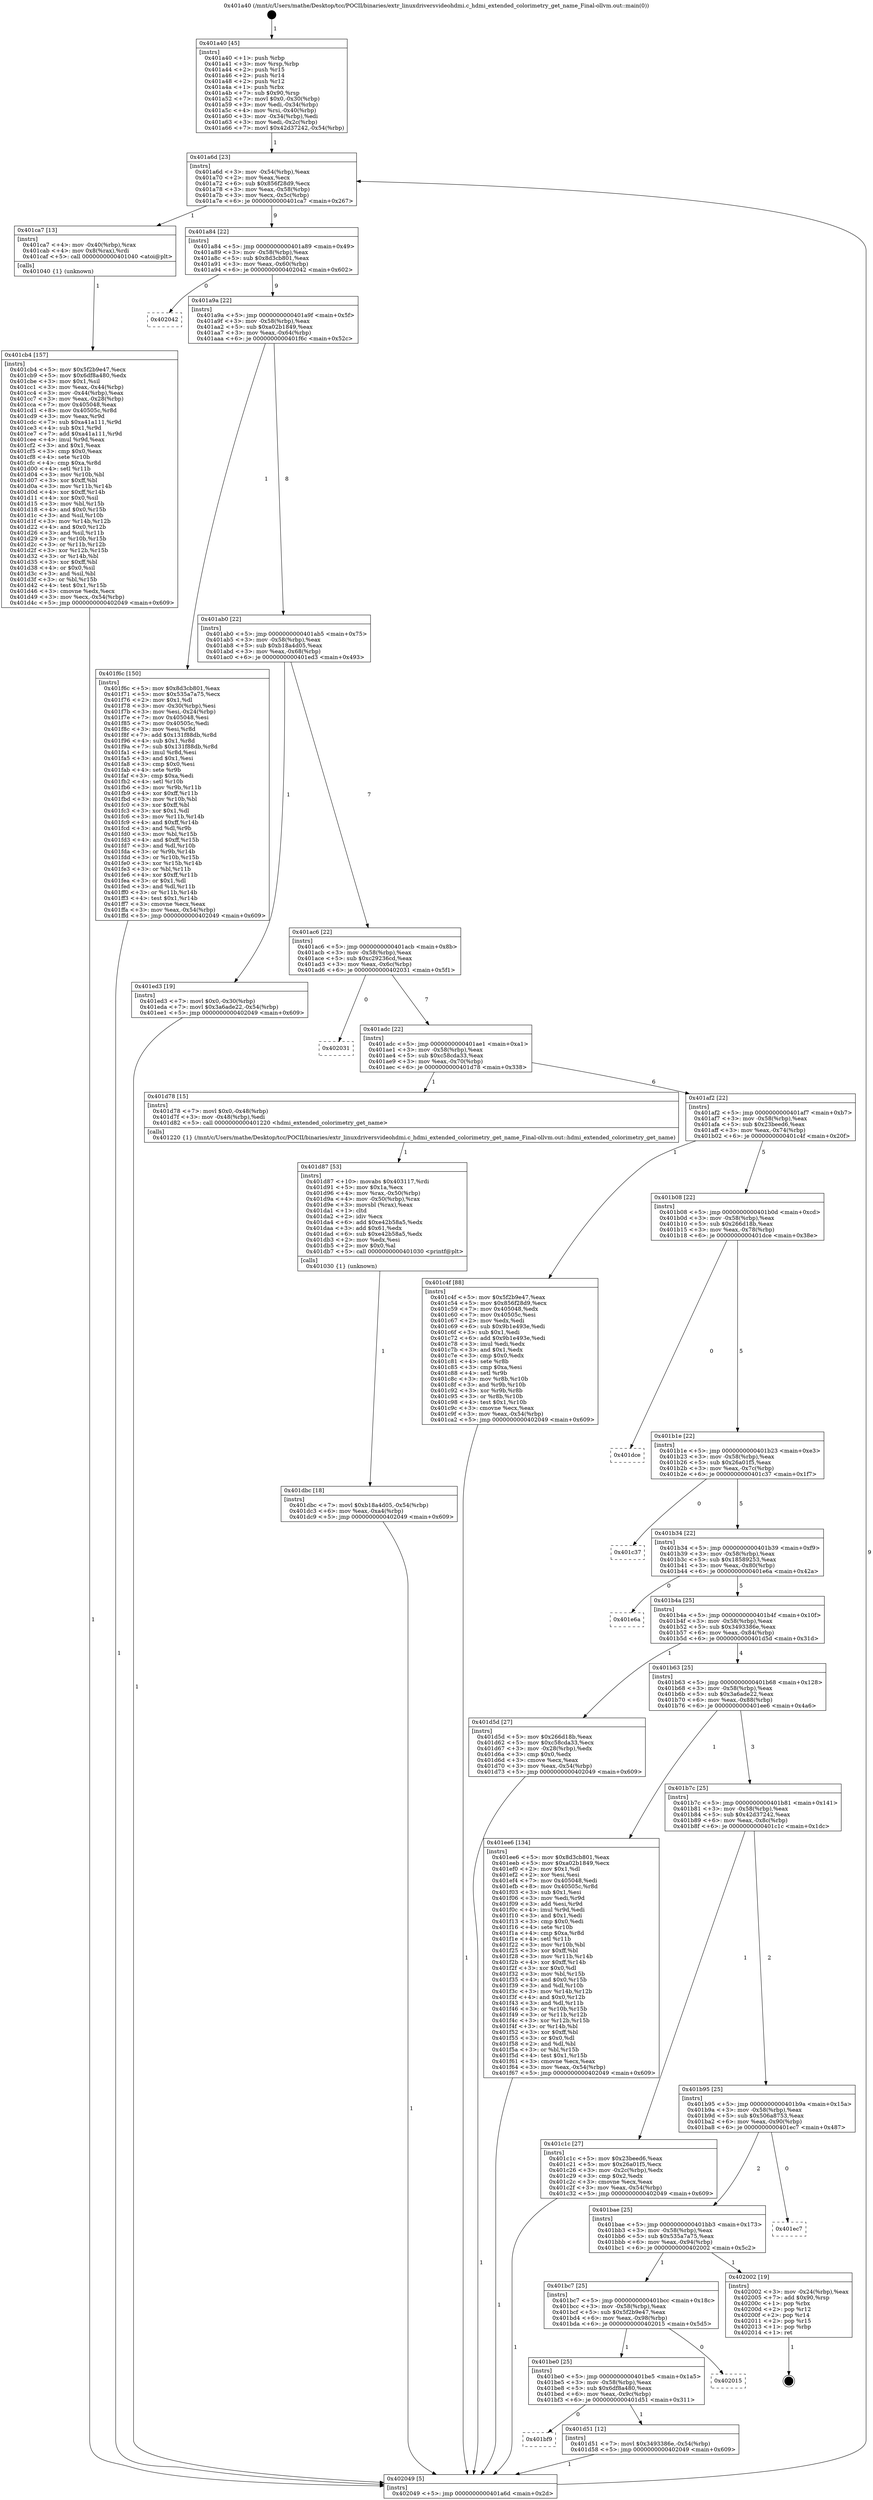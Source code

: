 digraph "0x401a40" {
  label = "0x401a40 (/mnt/c/Users/mathe/Desktop/tcc/POCII/binaries/extr_linuxdriversvideohdmi.c_hdmi_extended_colorimetry_get_name_Final-ollvm.out::main(0))"
  labelloc = "t"
  node[shape=record]

  Entry [label="",width=0.3,height=0.3,shape=circle,fillcolor=black,style=filled]
  "0x401a6d" [label="{
     0x401a6d [23]\l
     | [instrs]\l
     &nbsp;&nbsp;0x401a6d \<+3\>: mov -0x54(%rbp),%eax\l
     &nbsp;&nbsp;0x401a70 \<+2\>: mov %eax,%ecx\l
     &nbsp;&nbsp;0x401a72 \<+6\>: sub $0x856f28d9,%ecx\l
     &nbsp;&nbsp;0x401a78 \<+3\>: mov %eax,-0x58(%rbp)\l
     &nbsp;&nbsp;0x401a7b \<+3\>: mov %ecx,-0x5c(%rbp)\l
     &nbsp;&nbsp;0x401a7e \<+6\>: je 0000000000401ca7 \<main+0x267\>\l
  }"]
  "0x401ca7" [label="{
     0x401ca7 [13]\l
     | [instrs]\l
     &nbsp;&nbsp;0x401ca7 \<+4\>: mov -0x40(%rbp),%rax\l
     &nbsp;&nbsp;0x401cab \<+4\>: mov 0x8(%rax),%rdi\l
     &nbsp;&nbsp;0x401caf \<+5\>: call 0000000000401040 \<atoi@plt\>\l
     | [calls]\l
     &nbsp;&nbsp;0x401040 \{1\} (unknown)\l
  }"]
  "0x401a84" [label="{
     0x401a84 [22]\l
     | [instrs]\l
     &nbsp;&nbsp;0x401a84 \<+5\>: jmp 0000000000401a89 \<main+0x49\>\l
     &nbsp;&nbsp;0x401a89 \<+3\>: mov -0x58(%rbp),%eax\l
     &nbsp;&nbsp;0x401a8c \<+5\>: sub $0x8d3cb801,%eax\l
     &nbsp;&nbsp;0x401a91 \<+3\>: mov %eax,-0x60(%rbp)\l
     &nbsp;&nbsp;0x401a94 \<+6\>: je 0000000000402042 \<main+0x602\>\l
  }"]
  Exit [label="",width=0.3,height=0.3,shape=circle,fillcolor=black,style=filled,peripheries=2]
  "0x402042" [label="{
     0x402042\l
  }", style=dashed]
  "0x401a9a" [label="{
     0x401a9a [22]\l
     | [instrs]\l
     &nbsp;&nbsp;0x401a9a \<+5\>: jmp 0000000000401a9f \<main+0x5f\>\l
     &nbsp;&nbsp;0x401a9f \<+3\>: mov -0x58(%rbp),%eax\l
     &nbsp;&nbsp;0x401aa2 \<+5\>: sub $0xa02b1849,%eax\l
     &nbsp;&nbsp;0x401aa7 \<+3\>: mov %eax,-0x64(%rbp)\l
     &nbsp;&nbsp;0x401aaa \<+6\>: je 0000000000401f6c \<main+0x52c\>\l
  }"]
  "0x401dbc" [label="{
     0x401dbc [18]\l
     | [instrs]\l
     &nbsp;&nbsp;0x401dbc \<+7\>: movl $0xb18a4d05,-0x54(%rbp)\l
     &nbsp;&nbsp;0x401dc3 \<+6\>: mov %eax,-0xa4(%rbp)\l
     &nbsp;&nbsp;0x401dc9 \<+5\>: jmp 0000000000402049 \<main+0x609\>\l
  }"]
  "0x401f6c" [label="{
     0x401f6c [150]\l
     | [instrs]\l
     &nbsp;&nbsp;0x401f6c \<+5\>: mov $0x8d3cb801,%eax\l
     &nbsp;&nbsp;0x401f71 \<+5\>: mov $0x535a7a75,%ecx\l
     &nbsp;&nbsp;0x401f76 \<+2\>: mov $0x1,%dl\l
     &nbsp;&nbsp;0x401f78 \<+3\>: mov -0x30(%rbp),%esi\l
     &nbsp;&nbsp;0x401f7b \<+3\>: mov %esi,-0x24(%rbp)\l
     &nbsp;&nbsp;0x401f7e \<+7\>: mov 0x405048,%esi\l
     &nbsp;&nbsp;0x401f85 \<+7\>: mov 0x40505c,%edi\l
     &nbsp;&nbsp;0x401f8c \<+3\>: mov %esi,%r8d\l
     &nbsp;&nbsp;0x401f8f \<+7\>: add $0x131f88db,%r8d\l
     &nbsp;&nbsp;0x401f96 \<+4\>: sub $0x1,%r8d\l
     &nbsp;&nbsp;0x401f9a \<+7\>: sub $0x131f88db,%r8d\l
     &nbsp;&nbsp;0x401fa1 \<+4\>: imul %r8d,%esi\l
     &nbsp;&nbsp;0x401fa5 \<+3\>: and $0x1,%esi\l
     &nbsp;&nbsp;0x401fa8 \<+3\>: cmp $0x0,%esi\l
     &nbsp;&nbsp;0x401fab \<+4\>: sete %r9b\l
     &nbsp;&nbsp;0x401faf \<+3\>: cmp $0xa,%edi\l
     &nbsp;&nbsp;0x401fb2 \<+4\>: setl %r10b\l
     &nbsp;&nbsp;0x401fb6 \<+3\>: mov %r9b,%r11b\l
     &nbsp;&nbsp;0x401fb9 \<+4\>: xor $0xff,%r11b\l
     &nbsp;&nbsp;0x401fbd \<+3\>: mov %r10b,%bl\l
     &nbsp;&nbsp;0x401fc0 \<+3\>: xor $0xff,%bl\l
     &nbsp;&nbsp;0x401fc3 \<+3\>: xor $0x1,%dl\l
     &nbsp;&nbsp;0x401fc6 \<+3\>: mov %r11b,%r14b\l
     &nbsp;&nbsp;0x401fc9 \<+4\>: and $0xff,%r14b\l
     &nbsp;&nbsp;0x401fcd \<+3\>: and %dl,%r9b\l
     &nbsp;&nbsp;0x401fd0 \<+3\>: mov %bl,%r15b\l
     &nbsp;&nbsp;0x401fd3 \<+4\>: and $0xff,%r15b\l
     &nbsp;&nbsp;0x401fd7 \<+3\>: and %dl,%r10b\l
     &nbsp;&nbsp;0x401fda \<+3\>: or %r9b,%r14b\l
     &nbsp;&nbsp;0x401fdd \<+3\>: or %r10b,%r15b\l
     &nbsp;&nbsp;0x401fe0 \<+3\>: xor %r15b,%r14b\l
     &nbsp;&nbsp;0x401fe3 \<+3\>: or %bl,%r11b\l
     &nbsp;&nbsp;0x401fe6 \<+4\>: xor $0xff,%r11b\l
     &nbsp;&nbsp;0x401fea \<+3\>: or $0x1,%dl\l
     &nbsp;&nbsp;0x401fed \<+3\>: and %dl,%r11b\l
     &nbsp;&nbsp;0x401ff0 \<+3\>: or %r11b,%r14b\l
     &nbsp;&nbsp;0x401ff3 \<+4\>: test $0x1,%r14b\l
     &nbsp;&nbsp;0x401ff7 \<+3\>: cmovne %ecx,%eax\l
     &nbsp;&nbsp;0x401ffa \<+3\>: mov %eax,-0x54(%rbp)\l
     &nbsp;&nbsp;0x401ffd \<+5\>: jmp 0000000000402049 \<main+0x609\>\l
  }"]
  "0x401ab0" [label="{
     0x401ab0 [22]\l
     | [instrs]\l
     &nbsp;&nbsp;0x401ab0 \<+5\>: jmp 0000000000401ab5 \<main+0x75\>\l
     &nbsp;&nbsp;0x401ab5 \<+3\>: mov -0x58(%rbp),%eax\l
     &nbsp;&nbsp;0x401ab8 \<+5\>: sub $0xb18a4d05,%eax\l
     &nbsp;&nbsp;0x401abd \<+3\>: mov %eax,-0x68(%rbp)\l
     &nbsp;&nbsp;0x401ac0 \<+6\>: je 0000000000401ed3 \<main+0x493\>\l
  }"]
  "0x401d87" [label="{
     0x401d87 [53]\l
     | [instrs]\l
     &nbsp;&nbsp;0x401d87 \<+10\>: movabs $0x403117,%rdi\l
     &nbsp;&nbsp;0x401d91 \<+5\>: mov $0x1a,%ecx\l
     &nbsp;&nbsp;0x401d96 \<+4\>: mov %rax,-0x50(%rbp)\l
     &nbsp;&nbsp;0x401d9a \<+4\>: mov -0x50(%rbp),%rax\l
     &nbsp;&nbsp;0x401d9e \<+3\>: movsbl (%rax),%eax\l
     &nbsp;&nbsp;0x401da1 \<+1\>: cltd\l
     &nbsp;&nbsp;0x401da2 \<+2\>: idiv %ecx\l
     &nbsp;&nbsp;0x401da4 \<+6\>: add $0xe42b58a5,%edx\l
     &nbsp;&nbsp;0x401daa \<+3\>: add $0x61,%edx\l
     &nbsp;&nbsp;0x401dad \<+6\>: sub $0xe42b58a5,%edx\l
     &nbsp;&nbsp;0x401db3 \<+2\>: mov %edx,%esi\l
     &nbsp;&nbsp;0x401db5 \<+2\>: mov $0x0,%al\l
     &nbsp;&nbsp;0x401db7 \<+5\>: call 0000000000401030 \<printf@plt\>\l
     | [calls]\l
     &nbsp;&nbsp;0x401030 \{1\} (unknown)\l
  }"]
  "0x401ed3" [label="{
     0x401ed3 [19]\l
     | [instrs]\l
     &nbsp;&nbsp;0x401ed3 \<+7\>: movl $0x0,-0x30(%rbp)\l
     &nbsp;&nbsp;0x401eda \<+7\>: movl $0x3a6ade22,-0x54(%rbp)\l
     &nbsp;&nbsp;0x401ee1 \<+5\>: jmp 0000000000402049 \<main+0x609\>\l
  }"]
  "0x401ac6" [label="{
     0x401ac6 [22]\l
     | [instrs]\l
     &nbsp;&nbsp;0x401ac6 \<+5\>: jmp 0000000000401acb \<main+0x8b\>\l
     &nbsp;&nbsp;0x401acb \<+3\>: mov -0x58(%rbp),%eax\l
     &nbsp;&nbsp;0x401ace \<+5\>: sub $0xc29236cd,%eax\l
     &nbsp;&nbsp;0x401ad3 \<+3\>: mov %eax,-0x6c(%rbp)\l
     &nbsp;&nbsp;0x401ad6 \<+6\>: je 0000000000402031 \<main+0x5f1\>\l
  }"]
  "0x401bf9" [label="{
     0x401bf9\l
  }", style=dashed]
  "0x402031" [label="{
     0x402031\l
  }", style=dashed]
  "0x401adc" [label="{
     0x401adc [22]\l
     | [instrs]\l
     &nbsp;&nbsp;0x401adc \<+5\>: jmp 0000000000401ae1 \<main+0xa1\>\l
     &nbsp;&nbsp;0x401ae1 \<+3\>: mov -0x58(%rbp),%eax\l
     &nbsp;&nbsp;0x401ae4 \<+5\>: sub $0xc58cda33,%eax\l
     &nbsp;&nbsp;0x401ae9 \<+3\>: mov %eax,-0x70(%rbp)\l
     &nbsp;&nbsp;0x401aec \<+6\>: je 0000000000401d78 \<main+0x338\>\l
  }"]
  "0x401d51" [label="{
     0x401d51 [12]\l
     | [instrs]\l
     &nbsp;&nbsp;0x401d51 \<+7\>: movl $0x3493386e,-0x54(%rbp)\l
     &nbsp;&nbsp;0x401d58 \<+5\>: jmp 0000000000402049 \<main+0x609\>\l
  }"]
  "0x401d78" [label="{
     0x401d78 [15]\l
     | [instrs]\l
     &nbsp;&nbsp;0x401d78 \<+7\>: movl $0x0,-0x48(%rbp)\l
     &nbsp;&nbsp;0x401d7f \<+3\>: mov -0x48(%rbp),%edi\l
     &nbsp;&nbsp;0x401d82 \<+5\>: call 0000000000401220 \<hdmi_extended_colorimetry_get_name\>\l
     | [calls]\l
     &nbsp;&nbsp;0x401220 \{1\} (/mnt/c/Users/mathe/Desktop/tcc/POCII/binaries/extr_linuxdriversvideohdmi.c_hdmi_extended_colorimetry_get_name_Final-ollvm.out::hdmi_extended_colorimetry_get_name)\l
  }"]
  "0x401af2" [label="{
     0x401af2 [22]\l
     | [instrs]\l
     &nbsp;&nbsp;0x401af2 \<+5\>: jmp 0000000000401af7 \<main+0xb7\>\l
     &nbsp;&nbsp;0x401af7 \<+3\>: mov -0x58(%rbp),%eax\l
     &nbsp;&nbsp;0x401afa \<+5\>: sub $0x23beed6,%eax\l
     &nbsp;&nbsp;0x401aff \<+3\>: mov %eax,-0x74(%rbp)\l
     &nbsp;&nbsp;0x401b02 \<+6\>: je 0000000000401c4f \<main+0x20f\>\l
  }"]
  "0x401be0" [label="{
     0x401be0 [25]\l
     | [instrs]\l
     &nbsp;&nbsp;0x401be0 \<+5\>: jmp 0000000000401be5 \<main+0x1a5\>\l
     &nbsp;&nbsp;0x401be5 \<+3\>: mov -0x58(%rbp),%eax\l
     &nbsp;&nbsp;0x401be8 \<+5\>: sub $0x6df8a480,%eax\l
     &nbsp;&nbsp;0x401bed \<+6\>: mov %eax,-0x9c(%rbp)\l
     &nbsp;&nbsp;0x401bf3 \<+6\>: je 0000000000401d51 \<main+0x311\>\l
  }"]
  "0x401c4f" [label="{
     0x401c4f [88]\l
     | [instrs]\l
     &nbsp;&nbsp;0x401c4f \<+5\>: mov $0x5f2b9e47,%eax\l
     &nbsp;&nbsp;0x401c54 \<+5\>: mov $0x856f28d9,%ecx\l
     &nbsp;&nbsp;0x401c59 \<+7\>: mov 0x405048,%edx\l
     &nbsp;&nbsp;0x401c60 \<+7\>: mov 0x40505c,%esi\l
     &nbsp;&nbsp;0x401c67 \<+2\>: mov %edx,%edi\l
     &nbsp;&nbsp;0x401c69 \<+6\>: sub $0x9b1e493e,%edi\l
     &nbsp;&nbsp;0x401c6f \<+3\>: sub $0x1,%edi\l
     &nbsp;&nbsp;0x401c72 \<+6\>: add $0x9b1e493e,%edi\l
     &nbsp;&nbsp;0x401c78 \<+3\>: imul %edi,%edx\l
     &nbsp;&nbsp;0x401c7b \<+3\>: and $0x1,%edx\l
     &nbsp;&nbsp;0x401c7e \<+3\>: cmp $0x0,%edx\l
     &nbsp;&nbsp;0x401c81 \<+4\>: sete %r8b\l
     &nbsp;&nbsp;0x401c85 \<+3\>: cmp $0xa,%esi\l
     &nbsp;&nbsp;0x401c88 \<+4\>: setl %r9b\l
     &nbsp;&nbsp;0x401c8c \<+3\>: mov %r8b,%r10b\l
     &nbsp;&nbsp;0x401c8f \<+3\>: and %r9b,%r10b\l
     &nbsp;&nbsp;0x401c92 \<+3\>: xor %r9b,%r8b\l
     &nbsp;&nbsp;0x401c95 \<+3\>: or %r8b,%r10b\l
     &nbsp;&nbsp;0x401c98 \<+4\>: test $0x1,%r10b\l
     &nbsp;&nbsp;0x401c9c \<+3\>: cmovne %ecx,%eax\l
     &nbsp;&nbsp;0x401c9f \<+3\>: mov %eax,-0x54(%rbp)\l
     &nbsp;&nbsp;0x401ca2 \<+5\>: jmp 0000000000402049 \<main+0x609\>\l
  }"]
  "0x401b08" [label="{
     0x401b08 [22]\l
     | [instrs]\l
     &nbsp;&nbsp;0x401b08 \<+5\>: jmp 0000000000401b0d \<main+0xcd\>\l
     &nbsp;&nbsp;0x401b0d \<+3\>: mov -0x58(%rbp),%eax\l
     &nbsp;&nbsp;0x401b10 \<+5\>: sub $0x266d18b,%eax\l
     &nbsp;&nbsp;0x401b15 \<+3\>: mov %eax,-0x78(%rbp)\l
     &nbsp;&nbsp;0x401b18 \<+6\>: je 0000000000401dce \<main+0x38e\>\l
  }"]
  "0x402015" [label="{
     0x402015\l
  }", style=dashed]
  "0x401dce" [label="{
     0x401dce\l
  }", style=dashed]
  "0x401b1e" [label="{
     0x401b1e [22]\l
     | [instrs]\l
     &nbsp;&nbsp;0x401b1e \<+5\>: jmp 0000000000401b23 \<main+0xe3\>\l
     &nbsp;&nbsp;0x401b23 \<+3\>: mov -0x58(%rbp),%eax\l
     &nbsp;&nbsp;0x401b26 \<+5\>: sub $0x26a01f5,%eax\l
     &nbsp;&nbsp;0x401b2b \<+3\>: mov %eax,-0x7c(%rbp)\l
     &nbsp;&nbsp;0x401b2e \<+6\>: je 0000000000401c37 \<main+0x1f7\>\l
  }"]
  "0x401bc7" [label="{
     0x401bc7 [25]\l
     | [instrs]\l
     &nbsp;&nbsp;0x401bc7 \<+5\>: jmp 0000000000401bcc \<main+0x18c\>\l
     &nbsp;&nbsp;0x401bcc \<+3\>: mov -0x58(%rbp),%eax\l
     &nbsp;&nbsp;0x401bcf \<+5\>: sub $0x5f2b9e47,%eax\l
     &nbsp;&nbsp;0x401bd4 \<+6\>: mov %eax,-0x98(%rbp)\l
     &nbsp;&nbsp;0x401bda \<+6\>: je 0000000000402015 \<main+0x5d5\>\l
  }"]
  "0x401c37" [label="{
     0x401c37\l
  }", style=dashed]
  "0x401b34" [label="{
     0x401b34 [22]\l
     | [instrs]\l
     &nbsp;&nbsp;0x401b34 \<+5\>: jmp 0000000000401b39 \<main+0xf9\>\l
     &nbsp;&nbsp;0x401b39 \<+3\>: mov -0x58(%rbp),%eax\l
     &nbsp;&nbsp;0x401b3c \<+5\>: sub $0x18589253,%eax\l
     &nbsp;&nbsp;0x401b41 \<+3\>: mov %eax,-0x80(%rbp)\l
     &nbsp;&nbsp;0x401b44 \<+6\>: je 0000000000401e6a \<main+0x42a\>\l
  }"]
  "0x402002" [label="{
     0x402002 [19]\l
     | [instrs]\l
     &nbsp;&nbsp;0x402002 \<+3\>: mov -0x24(%rbp),%eax\l
     &nbsp;&nbsp;0x402005 \<+7\>: add $0x90,%rsp\l
     &nbsp;&nbsp;0x40200c \<+1\>: pop %rbx\l
     &nbsp;&nbsp;0x40200d \<+2\>: pop %r12\l
     &nbsp;&nbsp;0x40200f \<+2\>: pop %r14\l
     &nbsp;&nbsp;0x402011 \<+2\>: pop %r15\l
     &nbsp;&nbsp;0x402013 \<+1\>: pop %rbp\l
     &nbsp;&nbsp;0x402014 \<+1\>: ret\l
  }"]
  "0x401e6a" [label="{
     0x401e6a\l
  }", style=dashed]
  "0x401b4a" [label="{
     0x401b4a [25]\l
     | [instrs]\l
     &nbsp;&nbsp;0x401b4a \<+5\>: jmp 0000000000401b4f \<main+0x10f\>\l
     &nbsp;&nbsp;0x401b4f \<+3\>: mov -0x58(%rbp),%eax\l
     &nbsp;&nbsp;0x401b52 \<+5\>: sub $0x3493386e,%eax\l
     &nbsp;&nbsp;0x401b57 \<+6\>: mov %eax,-0x84(%rbp)\l
     &nbsp;&nbsp;0x401b5d \<+6\>: je 0000000000401d5d \<main+0x31d\>\l
  }"]
  "0x401bae" [label="{
     0x401bae [25]\l
     | [instrs]\l
     &nbsp;&nbsp;0x401bae \<+5\>: jmp 0000000000401bb3 \<main+0x173\>\l
     &nbsp;&nbsp;0x401bb3 \<+3\>: mov -0x58(%rbp),%eax\l
     &nbsp;&nbsp;0x401bb6 \<+5\>: sub $0x535a7a75,%eax\l
     &nbsp;&nbsp;0x401bbb \<+6\>: mov %eax,-0x94(%rbp)\l
     &nbsp;&nbsp;0x401bc1 \<+6\>: je 0000000000402002 \<main+0x5c2\>\l
  }"]
  "0x401d5d" [label="{
     0x401d5d [27]\l
     | [instrs]\l
     &nbsp;&nbsp;0x401d5d \<+5\>: mov $0x266d18b,%eax\l
     &nbsp;&nbsp;0x401d62 \<+5\>: mov $0xc58cda33,%ecx\l
     &nbsp;&nbsp;0x401d67 \<+3\>: mov -0x28(%rbp),%edx\l
     &nbsp;&nbsp;0x401d6a \<+3\>: cmp $0x0,%edx\l
     &nbsp;&nbsp;0x401d6d \<+3\>: cmove %ecx,%eax\l
     &nbsp;&nbsp;0x401d70 \<+3\>: mov %eax,-0x54(%rbp)\l
     &nbsp;&nbsp;0x401d73 \<+5\>: jmp 0000000000402049 \<main+0x609\>\l
  }"]
  "0x401b63" [label="{
     0x401b63 [25]\l
     | [instrs]\l
     &nbsp;&nbsp;0x401b63 \<+5\>: jmp 0000000000401b68 \<main+0x128\>\l
     &nbsp;&nbsp;0x401b68 \<+3\>: mov -0x58(%rbp),%eax\l
     &nbsp;&nbsp;0x401b6b \<+5\>: sub $0x3a6ade22,%eax\l
     &nbsp;&nbsp;0x401b70 \<+6\>: mov %eax,-0x88(%rbp)\l
     &nbsp;&nbsp;0x401b76 \<+6\>: je 0000000000401ee6 \<main+0x4a6\>\l
  }"]
  "0x401ec7" [label="{
     0x401ec7\l
  }", style=dashed]
  "0x401ee6" [label="{
     0x401ee6 [134]\l
     | [instrs]\l
     &nbsp;&nbsp;0x401ee6 \<+5\>: mov $0x8d3cb801,%eax\l
     &nbsp;&nbsp;0x401eeb \<+5\>: mov $0xa02b1849,%ecx\l
     &nbsp;&nbsp;0x401ef0 \<+2\>: mov $0x1,%dl\l
     &nbsp;&nbsp;0x401ef2 \<+2\>: xor %esi,%esi\l
     &nbsp;&nbsp;0x401ef4 \<+7\>: mov 0x405048,%edi\l
     &nbsp;&nbsp;0x401efb \<+8\>: mov 0x40505c,%r8d\l
     &nbsp;&nbsp;0x401f03 \<+3\>: sub $0x1,%esi\l
     &nbsp;&nbsp;0x401f06 \<+3\>: mov %edi,%r9d\l
     &nbsp;&nbsp;0x401f09 \<+3\>: add %esi,%r9d\l
     &nbsp;&nbsp;0x401f0c \<+4\>: imul %r9d,%edi\l
     &nbsp;&nbsp;0x401f10 \<+3\>: and $0x1,%edi\l
     &nbsp;&nbsp;0x401f13 \<+3\>: cmp $0x0,%edi\l
     &nbsp;&nbsp;0x401f16 \<+4\>: sete %r10b\l
     &nbsp;&nbsp;0x401f1a \<+4\>: cmp $0xa,%r8d\l
     &nbsp;&nbsp;0x401f1e \<+4\>: setl %r11b\l
     &nbsp;&nbsp;0x401f22 \<+3\>: mov %r10b,%bl\l
     &nbsp;&nbsp;0x401f25 \<+3\>: xor $0xff,%bl\l
     &nbsp;&nbsp;0x401f28 \<+3\>: mov %r11b,%r14b\l
     &nbsp;&nbsp;0x401f2b \<+4\>: xor $0xff,%r14b\l
     &nbsp;&nbsp;0x401f2f \<+3\>: xor $0x0,%dl\l
     &nbsp;&nbsp;0x401f32 \<+3\>: mov %bl,%r15b\l
     &nbsp;&nbsp;0x401f35 \<+4\>: and $0x0,%r15b\l
     &nbsp;&nbsp;0x401f39 \<+3\>: and %dl,%r10b\l
     &nbsp;&nbsp;0x401f3c \<+3\>: mov %r14b,%r12b\l
     &nbsp;&nbsp;0x401f3f \<+4\>: and $0x0,%r12b\l
     &nbsp;&nbsp;0x401f43 \<+3\>: and %dl,%r11b\l
     &nbsp;&nbsp;0x401f46 \<+3\>: or %r10b,%r15b\l
     &nbsp;&nbsp;0x401f49 \<+3\>: or %r11b,%r12b\l
     &nbsp;&nbsp;0x401f4c \<+3\>: xor %r12b,%r15b\l
     &nbsp;&nbsp;0x401f4f \<+3\>: or %r14b,%bl\l
     &nbsp;&nbsp;0x401f52 \<+3\>: xor $0xff,%bl\l
     &nbsp;&nbsp;0x401f55 \<+3\>: or $0x0,%dl\l
     &nbsp;&nbsp;0x401f58 \<+2\>: and %dl,%bl\l
     &nbsp;&nbsp;0x401f5a \<+3\>: or %bl,%r15b\l
     &nbsp;&nbsp;0x401f5d \<+4\>: test $0x1,%r15b\l
     &nbsp;&nbsp;0x401f61 \<+3\>: cmovne %ecx,%eax\l
     &nbsp;&nbsp;0x401f64 \<+3\>: mov %eax,-0x54(%rbp)\l
     &nbsp;&nbsp;0x401f67 \<+5\>: jmp 0000000000402049 \<main+0x609\>\l
  }"]
  "0x401b7c" [label="{
     0x401b7c [25]\l
     | [instrs]\l
     &nbsp;&nbsp;0x401b7c \<+5\>: jmp 0000000000401b81 \<main+0x141\>\l
     &nbsp;&nbsp;0x401b81 \<+3\>: mov -0x58(%rbp),%eax\l
     &nbsp;&nbsp;0x401b84 \<+5\>: sub $0x42d37242,%eax\l
     &nbsp;&nbsp;0x401b89 \<+6\>: mov %eax,-0x8c(%rbp)\l
     &nbsp;&nbsp;0x401b8f \<+6\>: je 0000000000401c1c \<main+0x1dc\>\l
  }"]
  "0x401cb4" [label="{
     0x401cb4 [157]\l
     | [instrs]\l
     &nbsp;&nbsp;0x401cb4 \<+5\>: mov $0x5f2b9e47,%ecx\l
     &nbsp;&nbsp;0x401cb9 \<+5\>: mov $0x6df8a480,%edx\l
     &nbsp;&nbsp;0x401cbe \<+3\>: mov $0x1,%sil\l
     &nbsp;&nbsp;0x401cc1 \<+3\>: mov %eax,-0x44(%rbp)\l
     &nbsp;&nbsp;0x401cc4 \<+3\>: mov -0x44(%rbp),%eax\l
     &nbsp;&nbsp;0x401cc7 \<+3\>: mov %eax,-0x28(%rbp)\l
     &nbsp;&nbsp;0x401cca \<+7\>: mov 0x405048,%eax\l
     &nbsp;&nbsp;0x401cd1 \<+8\>: mov 0x40505c,%r8d\l
     &nbsp;&nbsp;0x401cd9 \<+3\>: mov %eax,%r9d\l
     &nbsp;&nbsp;0x401cdc \<+7\>: sub $0xa41a111,%r9d\l
     &nbsp;&nbsp;0x401ce3 \<+4\>: sub $0x1,%r9d\l
     &nbsp;&nbsp;0x401ce7 \<+7\>: add $0xa41a111,%r9d\l
     &nbsp;&nbsp;0x401cee \<+4\>: imul %r9d,%eax\l
     &nbsp;&nbsp;0x401cf2 \<+3\>: and $0x1,%eax\l
     &nbsp;&nbsp;0x401cf5 \<+3\>: cmp $0x0,%eax\l
     &nbsp;&nbsp;0x401cf8 \<+4\>: sete %r10b\l
     &nbsp;&nbsp;0x401cfc \<+4\>: cmp $0xa,%r8d\l
     &nbsp;&nbsp;0x401d00 \<+4\>: setl %r11b\l
     &nbsp;&nbsp;0x401d04 \<+3\>: mov %r10b,%bl\l
     &nbsp;&nbsp;0x401d07 \<+3\>: xor $0xff,%bl\l
     &nbsp;&nbsp;0x401d0a \<+3\>: mov %r11b,%r14b\l
     &nbsp;&nbsp;0x401d0d \<+4\>: xor $0xff,%r14b\l
     &nbsp;&nbsp;0x401d11 \<+4\>: xor $0x0,%sil\l
     &nbsp;&nbsp;0x401d15 \<+3\>: mov %bl,%r15b\l
     &nbsp;&nbsp;0x401d18 \<+4\>: and $0x0,%r15b\l
     &nbsp;&nbsp;0x401d1c \<+3\>: and %sil,%r10b\l
     &nbsp;&nbsp;0x401d1f \<+3\>: mov %r14b,%r12b\l
     &nbsp;&nbsp;0x401d22 \<+4\>: and $0x0,%r12b\l
     &nbsp;&nbsp;0x401d26 \<+3\>: and %sil,%r11b\l
     &nbsp;&nbsp;0x401d29 \<+3\>: or %r10b,%r15b\l
     &nbsp;&nbsp;0x401d2c \<+3\>: or %r11b,%r12b\l
     &nbsp;&nbsp;0x401d2f \<+3\>: xor %r12b,%r15b\l
     &nbsp;&nbsp;0x401d32 \<+3\>: or %r14b,%bl\l
     &nbsp;&nbsp;0x401d35 \<+3\>: xor $0xff,%bl\l
     &nbsp;&nbsp;0x401d38 \<+4\>: or $0x0,%sil\l
     &nbsp;&nbsp;0x401d3c \<+3\>: and %sil,%bl\l
     &nbsp;&nbsp;0x401d3f \<+3\>: or %bl,%r15b\l
     &nbsp;&nbsp;0x401d42 \<+4\>: test $0x1,%r15b\l
     &nbsp;&nbsp;0x401d46 \<+3\>: cmovne %edx,%ecx\l
     &nbsp;&nbsp;0x401d49 \<+3\>: mov %ecx,-0x54(%rbp)\l
     &nbsp;&nbsp;0x401d4c \<+5\>: jmp 0000000000402049 \<main+0x609\>\l
  }"]
  "0x401c1c" [label="{
     0x401c1c [27]\l
     | [instrs]\l
     &nbsp;&nbsp;0x401c1c \<+5\>: mov $0x23beed6,%eax\l
     &nbsp;&nbsp;0x401c21 \<+5\>: mov $0x26a01f5,%ecx\l
     &nbsp;&nbsp;0x401c26 \<+3\>: mov -0x2c(%rbp),%edx\l
     &nbsp;&nbsp;0x401c29 \<+3\>: cmp $0x2,%edx\l
     &nbsp;&nbsp;0x401c2c \<+3\>: cmovne %ecx,%eax\l
     &nbsp;&nbsp;0x401c2f \<+3\>: mov %eax,-0x54(%rbp)\l
     &nbsp;&nbsp;0x401c32 \<+5\>: jmp 0000000000402049 \<main+0x609\>\l
  }"]
  "0x401b95" [label="{
     0x401b95 [25]\l
     | [instrs]\l
     &nbsp;&nbsp;0x401b95 \<+5\>: jmp 0000000000401b9a \<main+0x15a\>\l
     &nbsp;&nbsp;0x401b9a \<+3\>: mov -0x58(%rbp),%eax\l
     &nbsp;&nbsp;0x401b9d \<+5\>: sub $0x506a8753,%eax\l
     &nbsp;&nbsp;0x401ba2 \<+6\>: mov %eax,-0x90(%rbp)\l
     &nbsp;&nbsp;0x401ba8 \<+6\>: je 0000000000401ec7 \<main+0x487\>\l
  }"]
  "0x402049" [label="{
     0x402049 [5]\l
     | [instrs]\l
     &nbsp;&nbsp;0x402049 \<+5\>: jmp 0000000000401a6d \<main+0x2d\>\l
  }"]
  "0x401a40" [label="{
     0x401a40 [45]\l
     | [instrs]\l
     &nbsp;&nbsp;0x401a40 \<+1\>: push %rbp\l
     &nbsp;&nbsp;0x401a41 \<+3\>: mov %rsp,%rbp\l
     &nbsp;&nbsp;0x401a44 \<+2\>: push %r15\l
     &nbsp;&nbsp;0x401a46 \<+2\>: push %r14\l
     &nbsp;&nbsp;0x401a48 \<+2\>: push %r12\l
     &nbsp;&nbsp;0x401a4a \<+1\>: push %rbx\l
     &nbsp;&nbsp;0x401a4b \<+7\>: sub $0x90,%rsp\l
     &nbsp;&nbsp;0x401a52 \<+7\>: movl $0x0,-0x30(%rbp)\l
     &nbsp;&nbsp;0x401a59 \<+3\>: mov %edi,-0x34(%rbp)\l
     &nbsp;&nbsp;0x401a5c \<+4\>: mov %rsi,-0x40(%rbp)\l
     &nbsp;&nbsp;0x401a60 \<+3\>: mov -0x34(%rbp),%edi\l
     &nbsp;&nbsp;0x401a63 \<+3\>: mov %edi,-0x2c(%rbp)\l
     &nbsp;&nbsp;0x401a66 \<+7\>: movl $0x42d37242,-0x54(%rbp)\l
  }"]
  Entry -> "0x401a40" [label=" 1"]
  "0x401a6d" -> "0x401ca7" [label=" 1"]
  "0x401a6d" -> "0x401a84" [label=" 9"]
  "0x402002" -> Exit [label=" 1"]
  "0x401a84" -> "0x402042" [label=" 0"]
  "0x401a84" -> "0x401a9a" [label=" 9"]
  "0x401f6c" -> "0x402049" [label=" 1"]
  "0x401a9a" -> "0x401f6c" [label=" 1"]
  "0x401a9a" -> "0x401ab0" [label=" 8"]
  "0x401ee6" -> "0x402049" [label=" 1"]
  "0x401ab0" -> "0x401ed3" [label=" 1"]
  "0x401ab0" -> "0x401ac6" [label=" 7"]
  "0x401ed3" -> "0x402049" [label=" 1"]
  "0x401ac6" -> "0x402031" [label=" 0"]
  "0x401ac6" -> "0x401adc" [label=" 7"]
  "0x401dbc" -> "0x402049" [label=" 1"]
  "0x401adc" -> "0x401d78" [label=" 1"]
  "0x401adc" -> "0x401af2" [label=" 6"]
  "0x401d87" -> "0x401dbc" [label=" 1"]
  "0x401af2" -> "0x401c4f" [label=" 1"]
  "0x401af2" -> "0x401b08" [label=" 5"]
  "0x401d5d" -> "0x402049" [label=" 1"]
  "0x401b08" -> "0x401dce" [label=" 0"]
  "0x401b08" -> "0x401b1e" [label=" 5"]
  "0x401d51" -> "0x402049" [label=" 1"]
  "0x401b1e" -> "0x401c37" [label=" 0"]
  "0x401b1e" -> "0x401b34" [label=" 5"]
  "0x401be0" -> "0x401d51" [label=" 1"]
  "0x401b34" -> "0x401e6a" [label=" 0"]
  "0x401b34" -> "0x401b4a" [label=" 5"]
  "0x401d78" -> "0x401d87" [label=" 1"]
  "0x401b4a" -> "0x401d5d" [label=" 1"]
  "0x401b4a" -> "0x401b63" [label=" 4"]
  "0x401bc7" -> "0x402015" [label=" 0"]
  "0x401b63" -> "0x401ee6" [label=" 1"]
  "0x401b63" -> "0x401b7c" [label=" 3"]
  "0x401be0" -> "0x401bf9" [label=" 0"]
  "0x401b7c" -> "0x401c1c" [label=" 1"]
  "0x401b7c" -> "0x401b95" [label=" 2"]
  "0x401c1c" -> "0x402049" [label=" 1"]
  "0x401a40" -> "0x401a6d" [label=" 1"]
  "0x402049" -> "0x401a6d" [label=" 9"]
  "0x401c4f" -> "0x402049" [label=" 1"]
  "0x401ca7" -> "0x401cb4" [label=" 1"]
  "0x401cb4" -> "0x402049" [label=" 1"]
  "0x401bae" -> "0x401bc7" [label=" 1"]
  "0x401b95" -> "0x401ec7" [label=" 0"]
  "0x401b95" -> "0x401bae" [label=" 2"]
  "0x401bc7" -> "0x401be0" [label=" 1"]
  "0x401bae" -> "0x402002" [label=" 1"]
}
